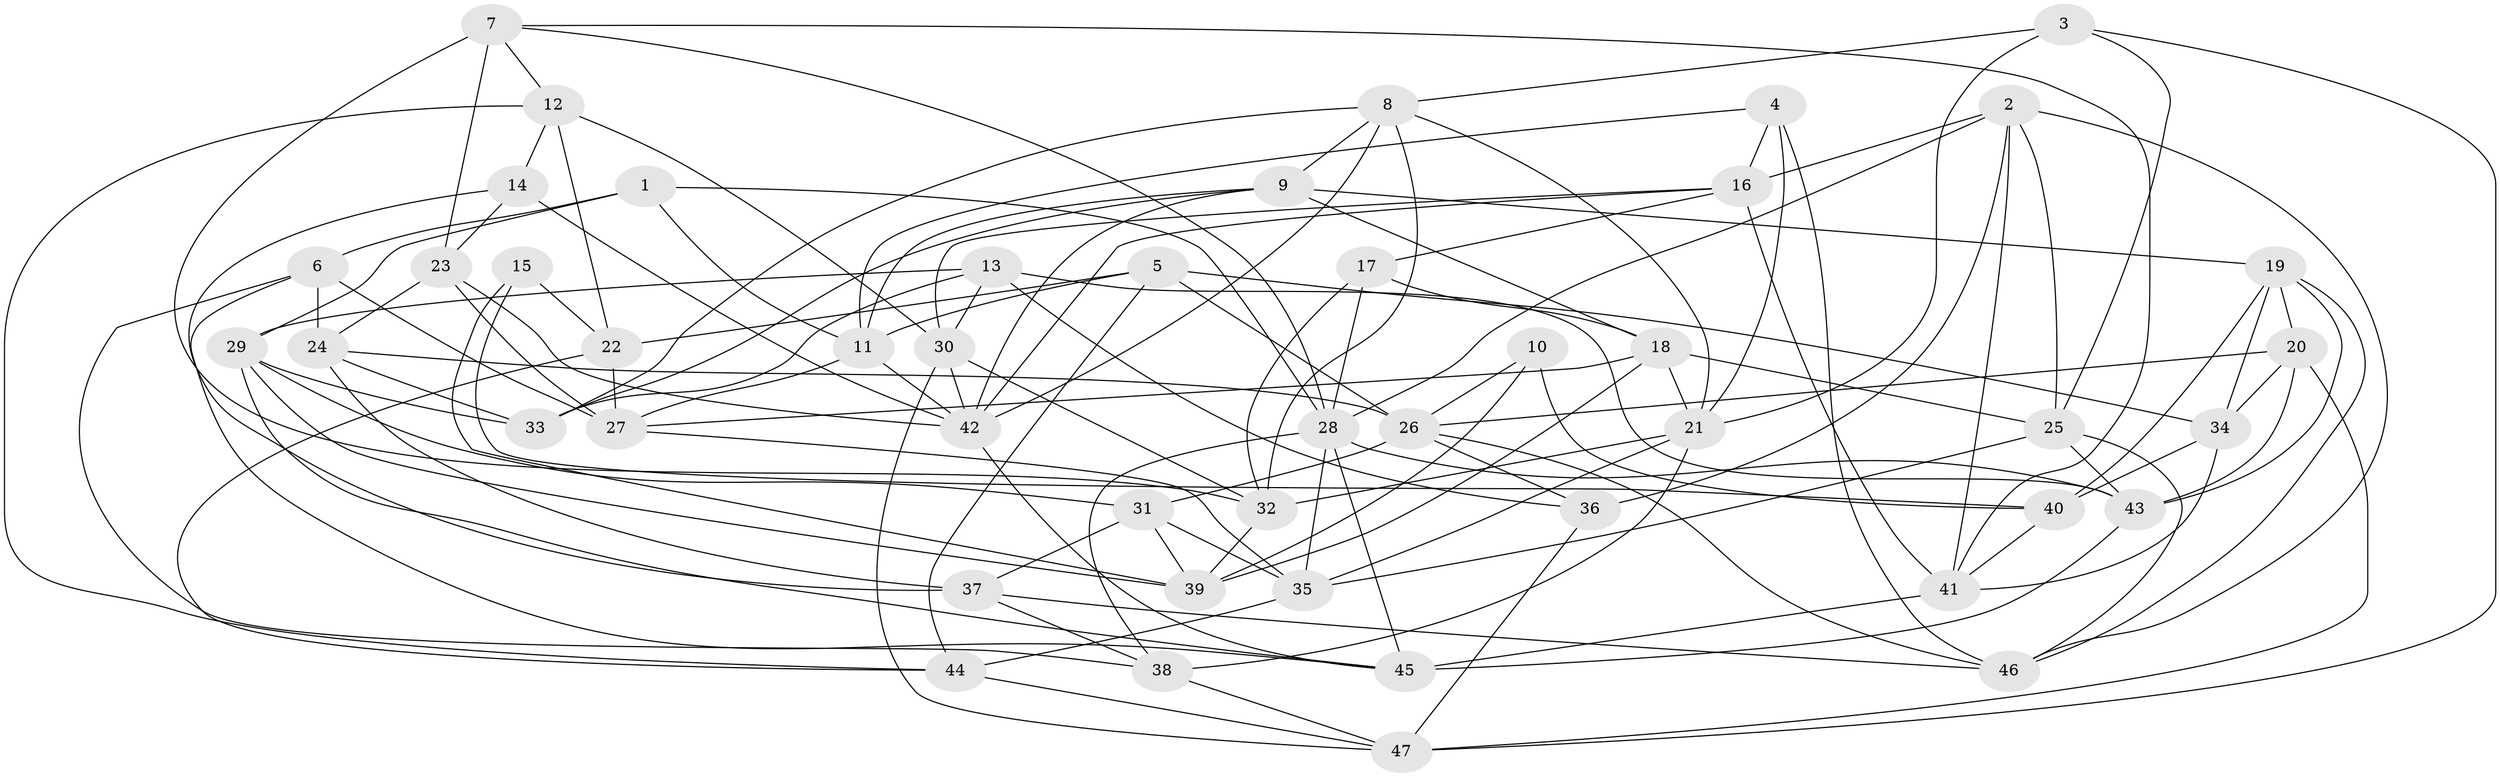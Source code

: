 // original degree distribution, {4: 1.0}
// Generated by graph-tools (version 1.1) at 2025/38/03/04/25 23:38:14]
// undirected, 47 vertices, 127 edges
graph export_dot {
  node [color=gray90,style=filled];
  1;
  2;
  3;
  4;
  5;
  6;
  7;
  8;
  9;
  10;
  11;
  12;
  13;
  14;
  15;
  16;
  17;
  18;
  19;
  20;
  21;
  22;
  23;
  24;
  25;
  26;
  27;
  28;
  29;
  30;
  31;
  32;
  33;
  34;
  35;
  36;
  37;
  38;
  39;
  40;
  41;
  42;
  43;
  44;
  45;
  46;
  47;
  1 -- 6 [weight=1.0];
  1 -- 11 [weight=1.0];
  1 -- 28 [weight=1.0];
  1 -- 29 [weight=1.0];
  2 -- 16 [weight=1.0];
  2 -- 25 [weight=1.0];
  2 -- 28 [weight=1.0];
  2 -- 36 [weight=1.0];
  2 -- 41 [weight=1.0];
  2 -- 46 [weight=1.0];
  3 -- 8 [weight=1.0];
  3 -- 21 [weight=1.0];
  3 -- 25 [weight=1.0];
  3 -- 47 [weight=1.0];
  4 -- 11 [weight=1.0];
  4 -- 16 [weight=1.0];
  4 -- 21 [weight=1.0];
  4 -- 46 [weight=1.0];
  5 -- 11 [weight=1.0];
  5 -- 22 [weight=1.0];
  5 -- 26 [weight=1.0];
  5 -- 34 [weight=2.0];
  5 -- 44 [weight=1.0];
  6 -- 24 [weight=2.0];
  6 -- 27 [weight=1.0];
  6 -- 38 [weight=1.0];
  6 -- 45 [weight=1.0];
  7 -- 12 [weight=1.0];
  7 -- 23 [weight=2.0];
  7 -- 28 [weight=1.0];
  7 -- 32 [weight=1.0];
  7 -- 41 [weight=1.0];
  8 -- 9 [weight=1.0];
  8 -- 21 [weight=1.0];
  8 -- 32 [weight=1.0];
  8 -- 33 [weight=1.0];
  8 -- 42 [weight=1.0];
  9 -- 11 [weight=1.0];
  9 -- 18 [weight=1.0];
  9 -- 19 [weight=1.0];
  9 -- 33 [weight=1.0];
  9 -- 42 [weight=1.0];
  10 -- 26 [weight=2.0];
  10 -- 39 [weight=1.0];
  10 -- 40 [weight=1.0];
  11 -- 27 [weight=1.0];
  11 -- 42 [weight=1.0];
  12 -- 14 [weight=1.0];
  12 -- 22 [weight=2.0];
  12 -- 30 [weight=1.0];
  12 -- 44 [weight=1.0];
  13 -- 29 [weight=1.0];
  13 -- 30 [weight=1.0];
  13 -- 33 [weight=2.0];
  13 -- 36 [weight=1.0];
  13 -- 43 [weight=1.0];
  14 -- 23 [weight=1.0];
  14 -- 37 [weight=1.0];
  14 -- 42 [weight=1.0];
  15 -- 22 [weight=1.0];
  15 -- 39 [weight=1.0];
  15 -- 40 [weight=2.0];
  16 -- 17 [weight=1.0];
  16 -- 30 [weight=1.0];
  16 -- 41 [weight=1.0];
  16 -- 42 [weight=1.0];
  17 -- 18 [weight=1.0];
  17 -- 28 [weight=1.0];
  17 -- 32 [weight=1.0];
  18 -- 21 [weight=1.0];
  18 -- 25 [weight=1.0];
  18 -- 27 [weight=1.0];
  18 -- 39 [weight=1.0];
  19 -- 20 [weight=1.0];
  19 -- 34 [weight=1.0];
  19 -- 40 [weight=1.0];
  19 -- 43 [weight=1.0];
  19 -- 46 [weight=1.0];
  20 -- 26 [weight=1.0];
  20 -- 34 [weight=1.0];
  20 -- 43 [weight=1.0];
  20 -- 47 [weight=2.0];
  21 -- 32 [weight=1.0];
  21 -- 35 [weight=1.0];
  21 -- 38 [weight=2.0];
  22 -- 27 [weight=1.0];
  22 -- 44 [weight=1.0];
  23 -- 24 [weight=1.0];
  23 -- 27 [weight=1.0];
  23 -- 42 [weight=1.0];
  24 -- 26 [weight=1.0];
  24 -- 33 [weight=1.0];
  24 -- 37 [weight=1.0];
  25 -- 35 [weight=1.0];
  25 -- 43 [weight=1.0];
  25 -- 46 [weight=1.0];
  26 -- 31 [weight=1.0];
  26 -- 36 [weight=1.0];
  26 -- 46 [weight=1.0];
  27 -- 35 [weight=1.0];
  28 -- 35 [weight=1.0];
  28 -- 38 [weight=1.0];
  28 -- 43 [weight=1.0];
  28 -- 45 [weight=1.0];
  29 -- 31 [weight=1.0];
  29 -- 33 [weight=1.0];
  29 -- 39 [weight=1.0];
  29 -- 45 [weight=1.0];
  30 -- 32 [weight=1.0];
  30 -- 42 [weight=1.0];
  30 -- 47 [weight=1.0];
  31 -- 35 [weight=1.0];
  31 -- 37 [weight=2.0];
  31 -- 39 [weight=1.0];
  32 -- 39 [weight=1.0];
  34 -- 40 [weight=1.0];
  34 -- 41 [weight=1.0];
  35 -- 44 [weight=1.0];
  36 -- 47 [weight=1.0];
  37 -- 38 [weight=1.0];
  37 -- 46 [weight=1.0];
  38 -- 47 [weight=1.0];
  40 -- 41 [weight=1.0];
  41 -- 45 [weight=1.0];
  42 -- 45 [weight=1.0];
  43 -- 45 [weight=1.0];
  44 -- 47 [weight=2.0];
}
